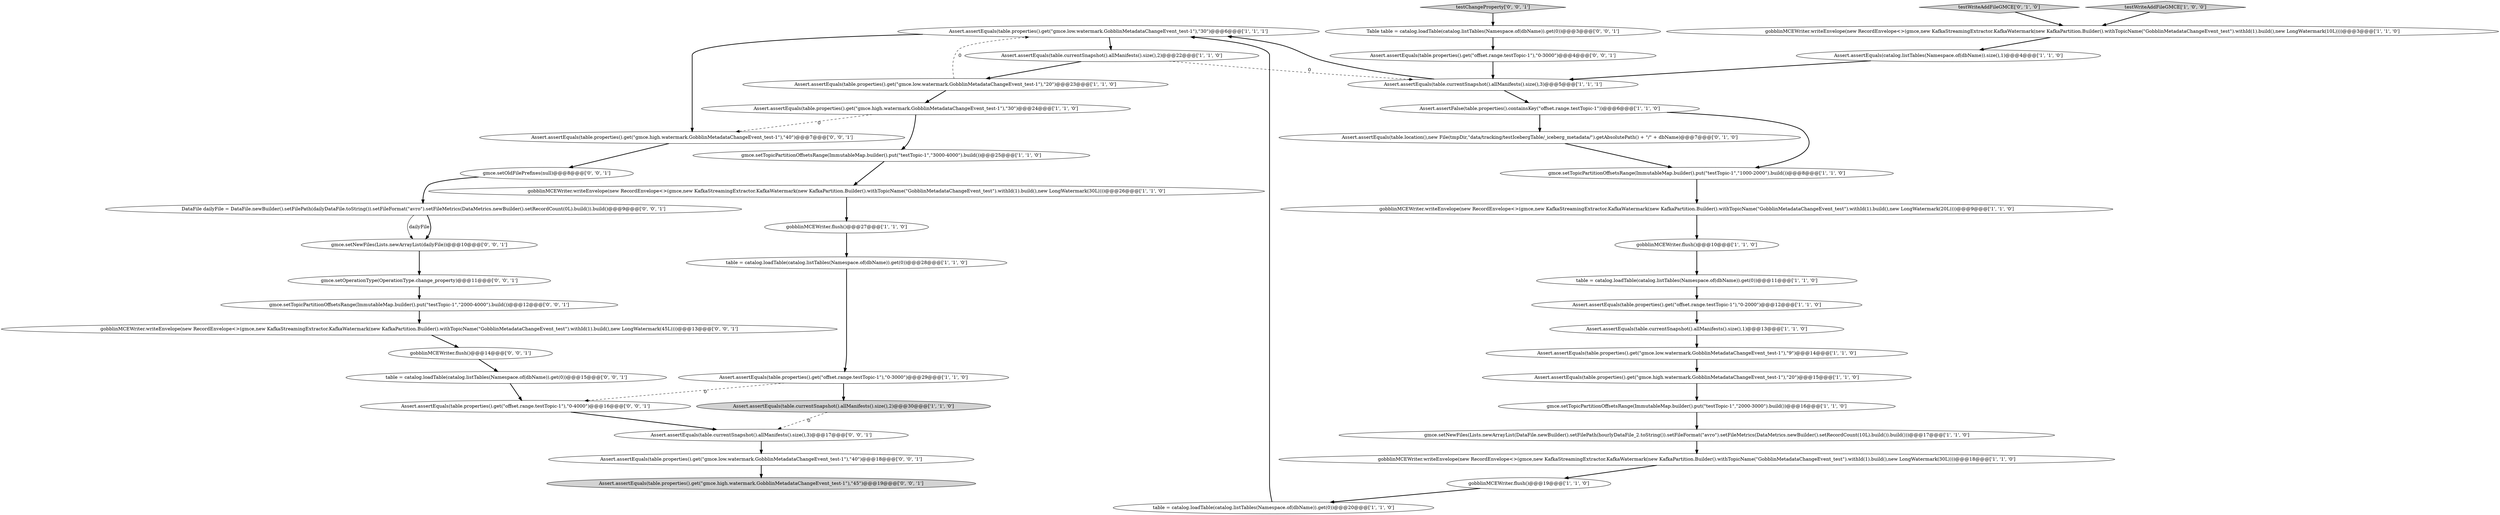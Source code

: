 digraph {
37 [style = filled, label = "gobblinMCEWriter.flush()@@@14@@@['0', '0', '1']", fillcolor = white, shape = ellipse image = "AAA0AAABBB3BBB"];
8 [style = filled, label = "Assert.assertEquals(table.properties().get(\"gmce.high.watermark.GobblinMetadataChangeEvent_test-1\"),\"20\")@@@15@@@['1', '1', '0']", fillcolor = white, shape = ellipse image = "AAA0AAABBB1BBB"];
31 [style = filled, label = "gmce.setOldFilePrefixes(null)@@@8@@@['0', '0', '1']", fillcolor = white, shape = ellipse image = "AAA0AAABBB3BBB"];
2 [style = filled, label = "Assert.assertEquals(table.properties().get(\"offset.range.testTopic-1\"),\"0-2000\")@@@12@@@['1', '1', '0']", fillcolor = white, shape = ellipse image = "AAA0AAABBB1BBB"];
13 [style = filled, label = "table = catalog.loadTable(catalog.listTables(Namespace.of(dbName)).get(0))@@@11@@@['1', '1', '0']", fillcolor = white, shape = ellipse image = "AAA0AAABBB1BBB"];
33 [style = filled, label = "Assert.assertEquals(table.properties().get(\"gmce.low.watermark.GobblinMetadataChangeEvent_test-1\"),\"40\")@@@18@@@['0', '0', '1']", fillcolor = white, shape = ellipse image = "AAA0AAABBB3BBB"];
25 [style = filled, label = "gmce.setNewFiles(Lists.newArrayList(DataFile.newBuilder().setFilePath(hourlyDataFile_2.toString()).setFileFormat(\"avro\").setFileMetrics(DataMetrics.newBuilder().setRecordCount(10L).build()).build()))@@@17@@@['1', '1', '0']", fillcolor = white, shape = ellipse image = "AAA0AAABBB1BBB"];
14 [style = filled, label = "Assert.assertEquals(table.properties().get(\"gmce.low.watermark.GobblinMetadataChangeEvent_test-1\"),\"9\")@@@14@@@['1', '1', '0']", fillcolor = white, shape = ellipse image = "AAA0AAABBB1BBB"];
6 [style = filled, label = "gmce.setTopicPartitionOffsetsRange(ImmutableMap.builder().put(\"testTopic-1\",\"1000-2000\").build())@@@8@@@['1', '1', '0']", fillcolor = white, shape = ellipse image = "AAA0AAABBB1BBB"];
23 [style = filled, label = "Assert.assertEquals(table.currentSnapshot().allManifests().size(),3)@@@5@@@['1', '1', '1']", fillcolor = white, shape = ellipse image = "AAA0AAABBB1BBB"];
16 [style = filled, label = "gobblinMCEWriter.writeEnvelope(new RecordEnvelope<>(gmce,new KafkaStreamingExtractor.KafkaWatermark(new KafkaPartition.Builder().withTopicName(\"GobblinMetadataChangeEvent_test\").withId(1).build(),new LongWatermark(10L))))@@@3@@@['1', '1', '0']", fillcolor = white, shape = ellipse image = "AAA0AAABBB1BBB"];
28 [style = filled, label = "Assert.assertEquals(table.location(),new File(tmpDir,\"data/tracking/testIcebergTable/_iceberg_metadata/\").getAbsolutePath() + \"/\" + dbName)@@@7@@@['0', '1', '0']", fillcolor = white, shape = ellipse image = "AAA1AAABBB2BBB"];
15 [style = filled, label = "Assert.assertEquals(table.currentSnapshot().allManifests().size(),2)@@@22@@@['1', '1', '0']", fillcolor = white, shape = ellipse image = "AAA0AAABBB1BBB"];
4 [style = filled, label = "Assert.assertEquals(table.currentSnapshot().allManifests().size(),1)@@@13@@@['1', '1', '0']", fillcolor = white, shape = ellipse image = "AAA0AAABBB1BBB"];
34 [style = filled, label = "Assert.assertEquals(table.properties().get(\"offset.range.testTopic-1\"),\"0-3000\")@@@4@@@['0', '0', '1']", fillcolor = white, shape = ellipse image = "AAA0AAABBB3BBB"];
42 [style = filled, label = "Table table = catalog.loadTable(catalog.listTables(Namespace.of(dbName)).get(0))@@@3@@@['0', '0', '1']", fillcolor = white, shape = ellipse image = "AAA0AAABBB3BBB"];
35 [style = filled, label = "DataFile dailyFile = DataFile.newBuilder().setFilePath(dailyDataFile.toString()).setFileFormat(\"avro\").setFileMetrics(DataMetrics.newBuilder().setRecordCount(0L).build()).build()@@@9@@@['0', '0', '1']", fillcolor = white, shape = ellipse image = "AAA0AAABBB3BBB"];
44 [style = filled, label = "testChangeProperty['0', '0', '1']", fillcolor = lightgray, shape = diamond image = "AAA0AAABBB3BBB"];
41 [style = filled, label = "Assert.assertEquals(table.properties().get(\"gmce.high.watermark.GobblinMetadataChangeEvent_test-1\"),\"45\")@@@19@@@['0', '0', '1']", fillcolor = lightgray, shape = ellipse image = "AAA0AAABBB3BBB"];
45 [style = filled, label = "Assert.assertEquals(table.properties().get(\"gmce.high.watermark.GobblinMetadataChangeEvent_test-1\"),\"40\")@@@7@@@['0', '0', '1']", fillcolor = white, shape = ellipse image = "AAA0AAABBB3BBB"];
29 [style = filled, label = "testWriteAddFileGMCE['0', '1', '0']", fillcolor = lightgray, shape = diamond image = "AAA0AAABBB2BBB"];
3 [style = filled, label = "testWriteAddFileGMCE['1', '0', '0']", fillcolor = lightgray, shape = diamond image = "AAA0AAABBB1BBB"];
24 [style = filled, label = "table = catalog.loadTable(catalog.listTables(Namespace.of(dbName)).get(0))@@@20@@@['1', '1', '0']", fillcolor = white, shape = ellipse image = "AAA0AAABBB1BBB"];
30 [style = filled, label = "table = catalog.loadTable(catalog.listTables(Namespace.of(dbName)).get(0))@@@15@@@['0', '0', '1']", fillcolor = white, shape = ellipse image = "AAA0AAABBB3BBB"];
12 [style = filled, label = "Assert.assertEquals(table.properties().get(\"gmce.low.watermark.GobblinMetadataChangeEvent_test-1\"),\"30\")@@@6@@@['1', '1', '1']", fillcolor = white, shape = ellipse image = "AAA0AAABBB1BBB"];
19 [style = filled, label = "gobblinMCEWriter.flush()@@@27@@@['1', '1', '0']", fillcolor = white, shape = ellipse image = "AAA0AAABBB1BBB"];
7 [style = filled, label = "gobblinMCEWriter.flush()@@@10@@@['1', '1', '0']", fillcolor = white, shape = ellipse image = "AAA0AAABBB1BBB"];
0 [style = filled, label = "Assert.assertEquals(table.properties().get(\"gmce.low.watermark.GobblinMetadataChangeEvent_test-1\"),\"20\")@@@23@@@['1', '1', '0']", fillcolor = white, shape = ellipse image = "AAA0AAABBB1BBB"];
9 [style = filled, label = "gmce.setTopicPartitionOffsetsRange(ImmutableMap.builder().put(\"testTopic-1\",\"3000-4000\").build())@@@25@@@['1', '1', '0']", fillcolor = white, shape = ellipse image = "AAA0AAABBB1BBB"];
26 [style = filled, label = "gobblinMCEWriter.writeEnvelope(new RecordEnvelope<>(gmce,new KafkaStreamingExtractor.KafkaWatermark(new KafkaPartition.Builder().withTopicName(\"GobblinMetadataChangeEvent_test\").withId(1).build(),new LongWatermark(30L))))@@@18@@@['1', '1', '0']", fillcolor = white, shape = ellipse image = "AAA0AAABBB1BBB"];
32 [style = filled, label = "gobblinMCEWriter.writeEnvelope(new RecordEnvelope<>(gmce,new KafkaStreamingExtractor.KafkaWatermark(new KafkaPartition.Builder().withTopicName(\"GobblinMetadataChangeEvent_test\").withId(1).build(),new LongWatermark(45L))))@@@13@@@['0', '0', '1']", fillcolor = white, shape = ellipse image = "AAA0AAABBB3BBB"];
1 [style = filled, label = "gobblinMCEWriter.writeEnvelope(new RecordEnvelope<>(gmce,new KafkaStreamingExtractor.KafkaWatermark(new KafkaPartition.Builder().withTopicName(\"GobblinMetadataChangeEvent_test\").withId(1).build(),new LongWatermark(20L))))@@@9@@@['1', '1', '0']", fillcolor = white, shape = ellipse image = "AAA0AAABBB1BBB"];
5 [style = filled, label = "table = catalog.loadTable(catalog.listTables(Namespace.of(dbName)).get(0))@@@28@@@['1', '1', '0']", fillcolor = white, shape = ellipse image = "AAA0AAABBB1BBB"];
20 [style = filled, label = "gobblinMCEWriter.writeEnvelope(new RecordEnvelope<>(gmce,new KafkaStreamingExtractor.KafkaWatermark(new KafkaPartition.Builder().withTopicName(\"GobblinMetadataChangeEvent_test\").withId(1).build(),new LongWatermark(30L))))@@@26@@@['1', '1', '0']", fillcolor = white, shape = ellipse image = "AAA0AAABBB1BBB"];
21 [style = filled, label = "gmce.setTopicPartitionOffsetsRange(ImmutableMap.builder().put(\"testTopic-1\",\"2000-3000\").build())@@@16@@@['1', '1', '0']", fillcolor = white, shape = ellipse image = "AAA0AAABBB1BBB"];
36 [style = filled, label = "gmce.setNewFiles(Lists.newArrayList(dailyFile))@@@10@@@['0', '0', '1']", fillcolor = white, shape = ellipse image = "AAA0AAABBB3BBB"];
11 [style = filled, label = "Assert.assertEquals(table.properties().get(\"offset.range.testTopic-1\"),\"0-3000\")@@@29@@@['1', '1', '0']", fillcolor = white, shape = ellipse image = "AAA0AAABBB1BBB"];
43 [style = filled, label = "gmce.setTopicPartitionOffsetsRange(ImmutableMap.builder().put(\"testTopic-1\",\"2000-4000\").build())@@@12@@@['0', '0', '1']", fillcolor = white, shape = ellipse image = "AAA0AAABBB3BBB"];
18 [style = filled, label = "Assert.assertFalse(table.properties().containsKey(\"offset.range.testTopic-1\"))@@@6@@@['1', '1', '0']", fillcolor = white, shape = ellipse image = "AAA0AAABBB1BBB"];
39 [style = filled, label = "Assert.assertEquals(table.currentSnapshot().allManifests().size(),3)@@@17@@@['0', '0', '1']", fillcolor = white, shape = ellipse image = "AAA0AAABBB3BBB"];
38 [style = filled, label = "Assert.assertEquals(table.properties().get(\"offset.range.testTopic-1\"),\"0-4000\")@@@16@@@['0', '0', '1']", fillcolor = white, shape = ellipse image = "AAA0AAABBB3BBB"];
22 [style = filled, label = "Assert.assertEquals(table.currentSnapshot().allManifests().size(),2)@@@30@@@['1', '1', '0']", fillcolor = lightgray, shape = ellipse image = "AAA0AAABBB1BBB"];
27 [style = filled, label = "gobblinMCEWriter.flush()@@@19@@@['1', '1', '0']", fillcolor = white, shape = ellipse image = "AAA0AAABBB1BBB"];
40 [style = filled, label = "gmce.setOperationType(OperationType.change_property)@@@11@@@['0', '0', '1']", fillcolor = white, shape = ellipse image = "AAA0AAABBB3BBB"];
10 [style = filled, label = "Assert.assertEquals(catalog.listTables(Namespace.of(dbName)).size(),1)@@@4@@@['1', '1', '0']", fillcolor = white, shape = ellipse image = "AAA0AAABBB1BBB"];
17 [style = filled, label = "Assert.assertEquals(table.properties().get(\"gmce.high.watermark.GobblinMetadataChangeEvent_test-1\"),\"30\")@@@24@@@['1', '1', '0']", fillcolor = white, shape = ellipse image = "AAA0AAABBB1BBB"];
11->22 [style = bold, label=""];
39->33 [style = bold, label=""];
2->4 [style = bold, label=""];
35->36 [style = solid, label="dailyFile"];
10->23 [style = bold, label=""];
44->42 [style = bold, label=""];
43->32 [style = bold, label=""];
19->5 [style = bold, label=""];
40->43 [style = bold, label=""];
17->45 [style = dashed, label="0"];
12->15 [style = bold, label=""];
9->20 [style = bold, label=""];
25->26 [style = bold, label=""];
34->23 [style = bold, label=""];
32->37 [style = bold, label=""];
30->38 [style = bold, label=""];
26->27 [style = bold, label=""];
22->39 [style = dashed, label="0"];
8->21 [style = bold, label=""];
16->10 [style = bold, label=""];
18->28 [style = bold, label=""];
42->34 [style = bold, label=""];
33->41 [style = bold, label=""];
20->19 [style = bold, label=""];
11->38 [style = dashed, label="0"];
7->13 [style = bold, label=""];
45->31 [style = bold, label=""];
21->25 [style = bold, label=""];
31->35 [style = bold, label=""];
27->24 [style = bold, label=""];
28->6 [style = bold, label=""];
15->0 [style = bold, label=""];
29->16 [style = bold, label=""];
37->30 [style = bold, label=""];
5->11 [style = bold, label=""];
23->12 [style = bold, label=""];
17->9 [style = bold, label=""];
14->8 [style = bold, label=""];
35->36 [style = bold, label=""];
0->17 [style = bold, label=""];
12->45 [style = bold, label=""];
4->14 [style = bold, label=""];
23->18 [style = bold, label=""];
24->12 [style = bold, label=""];
3->16 [style = bold, label=""];
15->23 [style = dashed, label="0"];
1->7 [style = bold, label=""];
13->2 [style = bold, label=""];
36->40 [style = bold, label=""];
6->1 [style = bold, label=""];
18->6 [style = bold, label=""];
38->39 [style = bold, label=""];
0->12 [style = dashed, label="0"];
}
